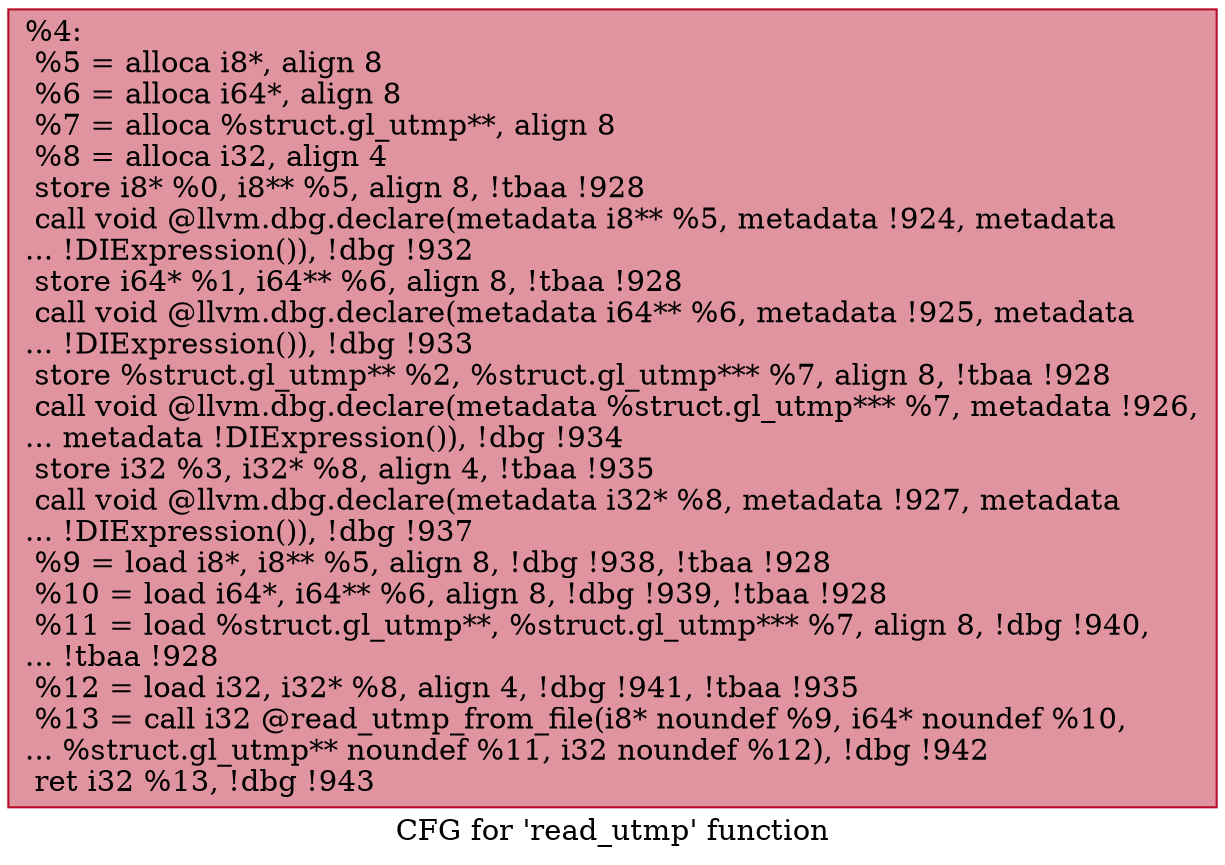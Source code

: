 digraph "CFG for 'read_utmp' function" {
	label="CFG for 'read_utmp' function";

	Node0x1dfa870 [shape=record,color="#b70d28ff", style=filled, fillcolor="#b70d2870",label="{%4:\l  %5 = alloca i8*, align 8\l  %6 = alloca i64*, align 8\l  %7 = alloca %struct.gl_utmp**, align 8\l  %8 = alloca i32, align 4\l  store i8* %0, i8** %5, align 8, !tbaa !928\l  call void @llvm.dbg.declare(metadata i8** %5, metadata !924, metadata\l... !DIExpression()), !dbg !932\l  store i64* %1, i64** %6, align 8, !tbaa !928\l  call void @llvm.dbg.declare(metadata i64** %6, metadata !925, metadata\l... !DIExpression()), !dbg !933\l  store %struct.gl_utmp** %2, %struct.gl_utmp*** %7, align 8, !tbaa !928\l  call void @llvm.dbg.declare(metadata %struct.gl_utmp*** %7, metadata !926,\l... metadata !DIExpression()), !dbg !934\l  store i32 %3, i32* %8, align 4, !tbaa !935\l  call void @llvm.dbg.declare(metadata i32* %8, metadata !927, metadata\l... !DIExpression()), !dbg !937\l  %9 = load i8*, i8** %5, align 8, !dbg !938, !tbaa !928\l  %10 = load i64*, i64** %6, align 8, !dbg !939, !tbaa !928\l  %11 = load %struct.gl_utmp**, %struct.gl_utmp*** %7, align 8, !dbg !940,\l... !tbaa !928\l  %12 = load i32, i32* %8, align 4, !dbg !941, !tbaa !935\l  %13 = call i32 @read_utmp_from_file(i8* noundef %9, i64* noundef %10,\l... %struct.gl_utmp** noundef %11, i32 noundef %12), !dbg !942\l  ret i32 %13, !dbg !943\l}"];
}
